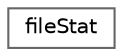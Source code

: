digraph "Graphical Class Hierarchy"
{
 // LATEX_PDF_SIZE
  bgcolor="transparent";
  edge [fontname=Helvetica,fontsize=10,labelfontname=Helvetica,labelfontsize=10];
  node [fontname=Helvetica,fontsize=10,shape=box,height=0.2,width=0.4];
  rankdir="LR";
  Node0 [id="Node000000",label="fileStat",height=0.2,width=0.4,color="grey40", fillcolor="white", style="filled",URL="$classFoam_1_1fileStat.html",tooltip="Wrapper for stat() and lstat() system calls."];
}
